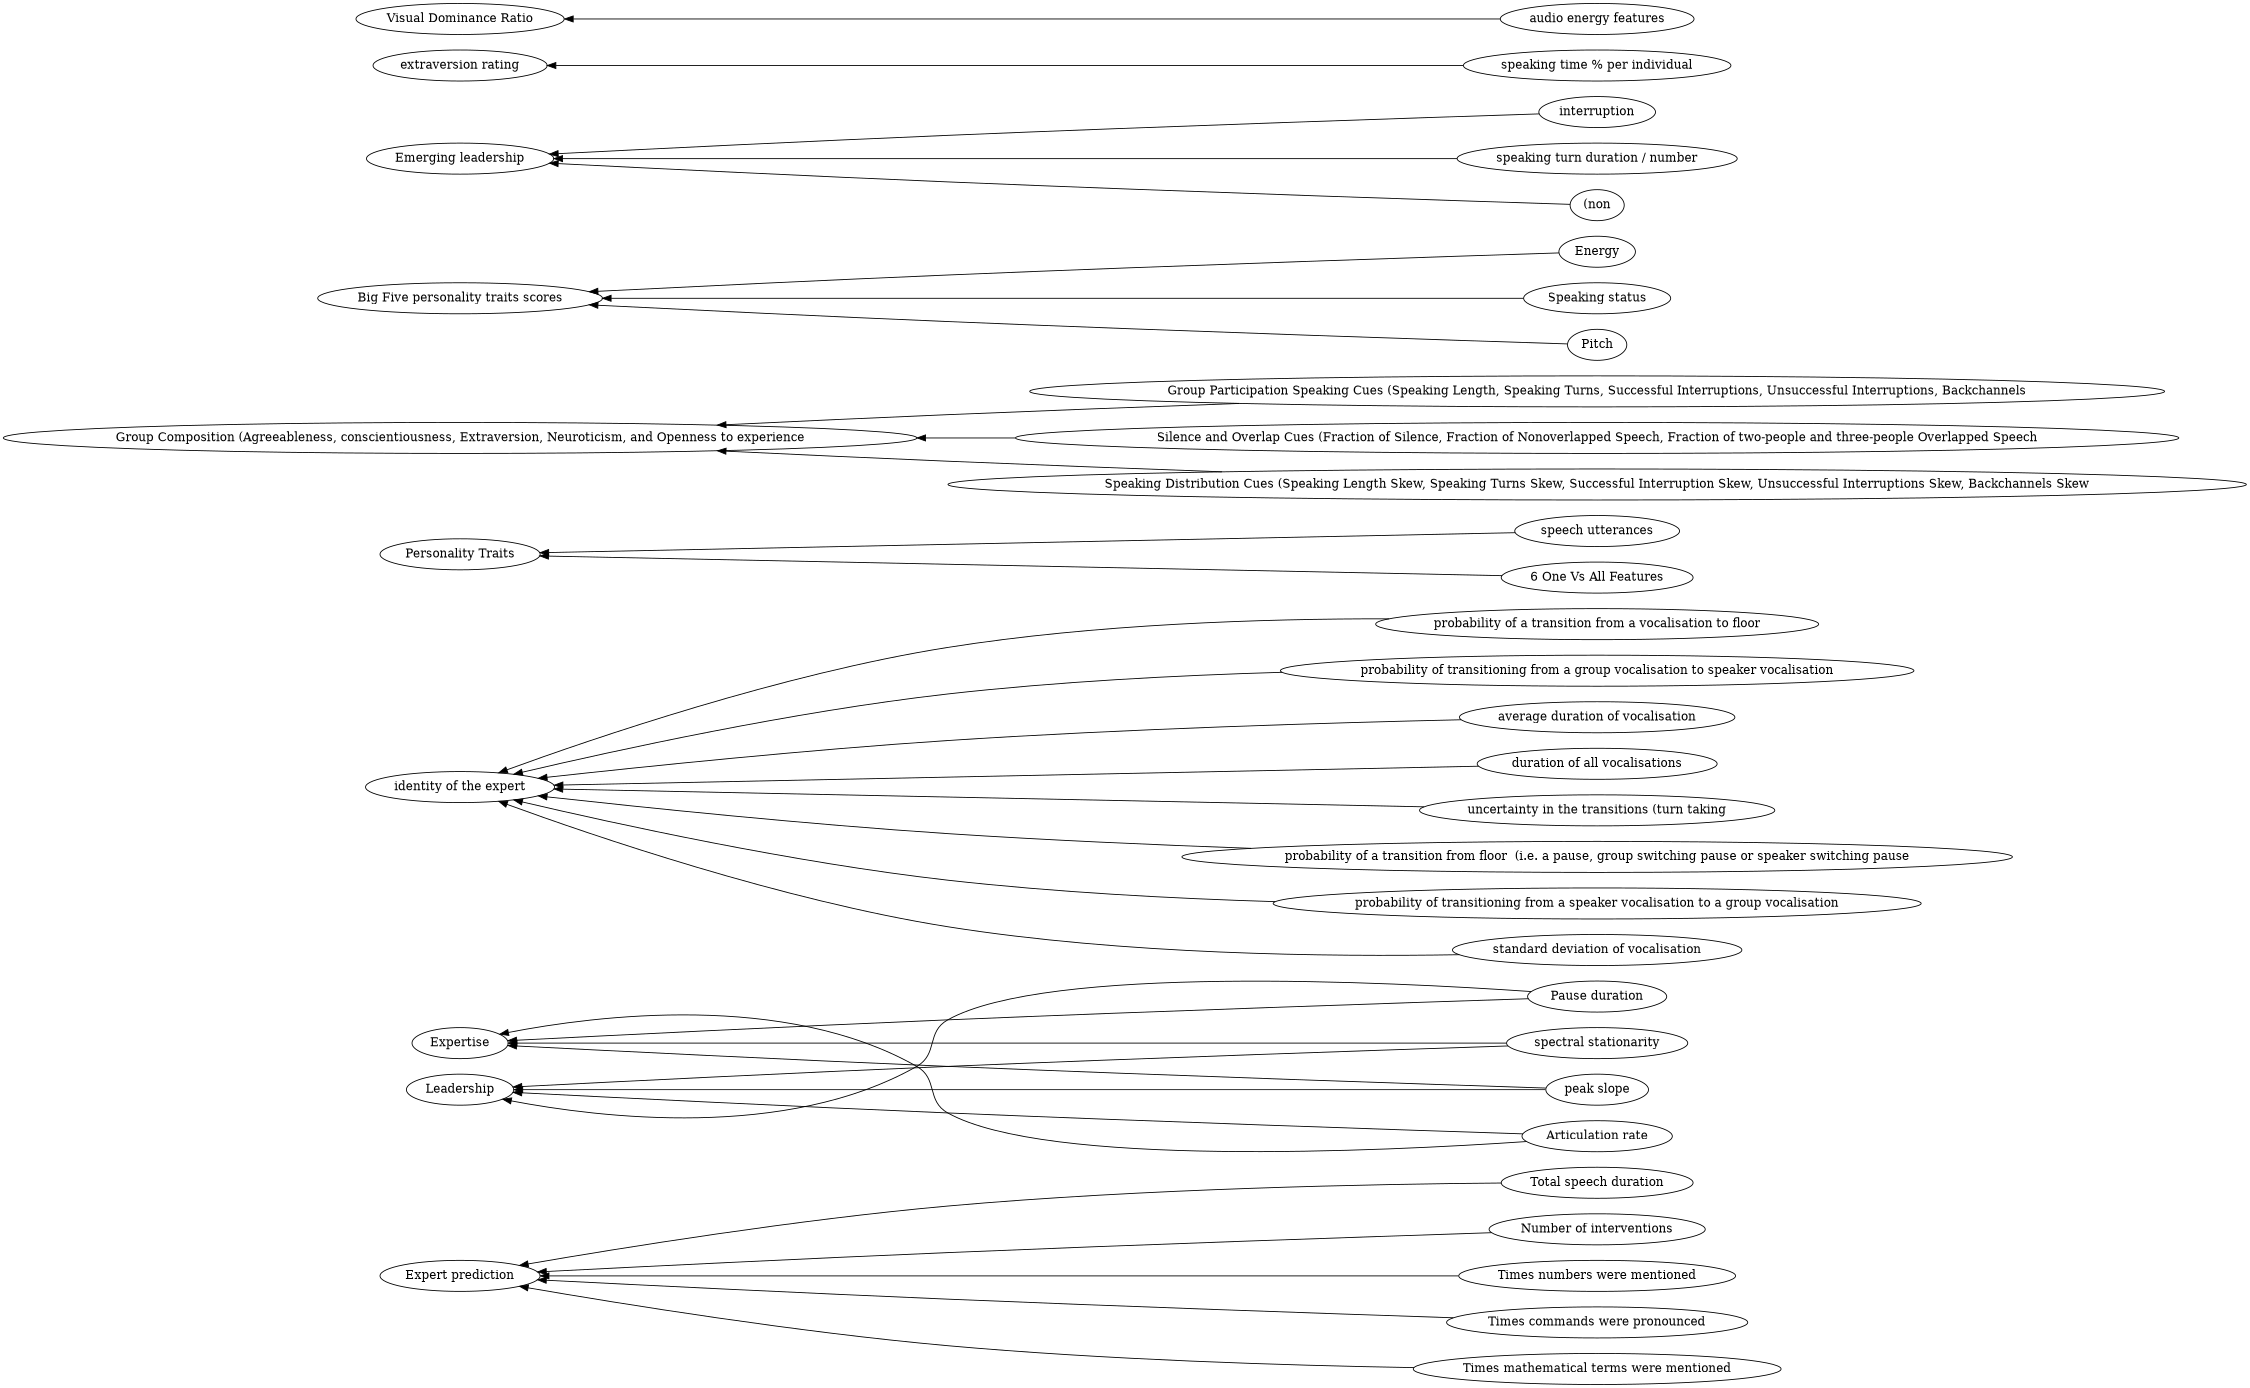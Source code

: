 digraph Test {
	rankdir=RL
	size="15,15"
	overlap=false
	splines=true
	{rank=same; "Total speech duration" "Number of interventions" "peak slope" "probability of a transition from a vocalisation to floor" "Articulation rate" "probability of transitioning from a group vocalisation to speaker vocalisation" "speech utterances" "Group Participation Speaking Cues (Speaking Length, Speaking Turns, Successful Interruptions, Unsuccessful Interruptions, Backchannels" "Energy" "average duration of vocalisation" "Silence and Overlap Cues (Fraction of Silence, Fraction of Nonoverlapped Speech, Fraction of two-people and three-people Overlapped Speech" "interruption" "duration of all vocalisations" "Times numbers were mentioned" "speaking time % per individual" "speaking turn duration / number" "Pause duration" "6 One Vs All Features" "uncertainty in the transitions (turn taking" "Times commands were pronounced" "probability of a transition from floor  (i.e. a pause, group switching pause or speaker switching pause" "probability of transitioning from a speaker vocalisation to a group vocalisation" "(non" "Speaking status" "Speaking Distribution Cues (Speaking Length Skew, Speaking Turns Skew, Successful Interruption Skew, Unsuccessful Interruptions Skew, Backchannels Skew" "Times mathematical terms were mentioned" "Pitch" "audio energy features" "standard deviation of vocalisation" "spectral stationarity";}
	{rank=same; "Expert prediction" "Group Composition (Agreeableness, conscientiousness, Extraversion, Neuroticism, and Openness to experience" "extraversion rating" "Personality Traits" "Visual Dominance Ratio" "Expertise" "Emerging leadership" "identity of the expert" "Leadership" "Big Five personality traits scores";}
	"Group Participation Speaking Cues (Speaking Length, Speaking Turns, Successful Interruptions, Unsuccessful Interruptions, Backchannels" [href="https://scholar.google.com/scholar?hl=en&q=Linking%20Speaking%20and%20Looking%20Behavior%20Patterns%20with%20Group%20Composition,%20Perception,%20and%20Performance"]
	"Group Participation Speaking Cues (Speaking Length, Speaking Turns, Successful Interruptions, Unsuccessful Interruptions, Backchannels" -> "Group Composition (Agreeableness, conscientiousness, Extraversion, Neuroticism, and Openness to experience"
	"Silence and Overlap Cues (Fraction of Silence, Fraction of Nonoverlapped Speech, Fraction of two-people and three-people Overlapped Speech" [href="https://scholar.google.com/scholar?hl=en&q=Linking%20Speaking%20and%20Looking%20Behavior%20Patterns%20with%20Group%20Composition,%20Perception,%20and%20Performance"]
	"Silence and Overlap Cues (Fraction of Silence, Fraction of Nonoverlapped Speech, Fraction of two-people and three-people Overlapped Speech" -> "Group Composition (Agreeableness, conscientiousness, Extraversion, Neuroticism, and Openness to experience"
	"Speaking Distribution Cues (Speaking Length Skew, Speaking Turns Skew, Successful Interruption Skew, Unsuccessful Interruptions Skew, Backchannels Skew" [href="https://scholar.google.com/scholar?hl=en&q=Linking%20Speaking%20and%20Looking%20Behavior%20Patterns%20with%20Group%20Composition,%20Perception,%20and%20Performance"]
	"Speaking Distribution Cues (Speaking Length Skew, Speaking Turns Skew, Successful Interruption Skew, Unsuccessful Interruptions Skew, Backchannels Skew" -> "Group Composition (Agreeableness, conscientiousness, Extraversion, Neuroticism, and Openness to experience"
	"Number of interventions" [href="https://scholar.google.com/scholar?hl=en&q=Expertise%20estimation%20based%20on%20simple%20multimodal%20features"]
	"Number of interventions" -> "Expert prediction"
	"Total speech duration" [href="https://scholar.google.com/scholar?hl=en&q=Expertise%20estimation%20based%20on%20simple%20multimodal%20features"]
	"Total speech duration" -> "Expert prediction"
	"Times numbers were mentioned" [href="https://scholar.google.com/scholar?hl=en&q=Expertise%20estimation%20based%20on%20simple%20multimodal%20features"]
	"Times numbers were mentioned" -> "Expert prediction"
	"Times mathematical terms were mentioned" [href="https://scholar.google.com/scholar?hl=en&q=Expertise%20estimation%20based%20on%20simple%20multimodal%20features"]
	"Times mathematical terms were mentioned" -> "Expert prediction"
	"Times commands were pronounced" [href="https://scholar.google.com/scholar?hl=en&q=Expertise%20estimation%20based%20on%20simple%20multimodal%20features"]
	"Times commands were pronounced" -> "Expert prediction"
	"Speaking status" [href="https://scholar.google.com/scholar?hl=en&q=Personality%20Trait%20Classification%20via%20Co-Occurrent%20Multiparty%20Multimodal%20Event%20Discovery"]
	"Speaking status" -> "Big Five personality traits scores"
	Pitch [href="https://scholar.google.com/scholar?hl=en&q=Personality%20Trait%20Classification%20via%20Co-Occurrent%20Multiparty%20Multimodal%20Event%20Discovery"]
	Pitch -> "Big Five personality traits scores"
	Energy [href="https://scholar.google.com/scholar?hl=en&q=Personality%20Trait%20Classification%20via%20Co-Occurrent%20Multiparty%20Multimodal%20Event%20Discovery"]
	Energy -> "Big Five personality traits scores"
	"duration of all vocalisations" [href="https://scholar.google.com/scholar?hl=en&q=Automatic%20identification%20of%20experts%20and%20performance%20prediction%20in%20the%20multimodal%20math%20data%20corpus%20through%20analysis%20of%20speech%20interaction."]
	"duration of all vocalisations" -> "identity of the expert"
	"average duration of vocalisation" [href="https://scholar.google.com/scholar?hl=en&q=Automatic%20identification%20of%20experts%20and%20performance%20prediction%20in%20the%20multimodal%20math%20data%20corpus%20through%20analysis%20of%20speech%20interaction."]
	"average duration of vocalisation" -> "identity of the expert"
	"standard deviation of vocalisation" [href="https://scholar.google.com/scholar?hl=en&q=Automatic%20identification%20of%20experts%20and%20performance%20prediction%20in%20the%20multimodal%20math%20data%20corpus%20through%20analysis%20of%20speech%20interaction."]
	"standard deviation of vocalisation" -> "identity of the expert"
	"probability of a transition from floor  (i.e. a pause, group switching pause or speaker switching pause" [href="https://scholar.google.com/scholar?hl=en&q=Automatic%20identification%20of%20experts%20and%20performance%20prediction%20in%20the%20multimodal%20math%20data%20corpus%20through%20analysis%20of%20speech%20interaction."]
	"probability of a transition from floor  (i.e. a pause, group switching pause or speaker switching pause" -> "identity of the expert"
	"probability of a transition from a vocalisation to floor" [href="https://scholar.google.com/scholar?hl=en&q=Automatic%20identification%20of%20experts%20and%20performance%20prediction%20in%20the%20multimodal%20math%20data%20corpus%20through%20analysis%20of%20speech%20interaction."]
	"probability of a transition from a vocalisation to floor" -> "identity of the expert"
	"probability of transitioning from a group vocalisation to speaker vocalisation" [href="https://scholar.google.com/scholar?hl=en&q=Automatic%20identification%20of%20experts%20and%20performance%20prediction%20in%20the%20multimodal%20math%20data%20corpus%20through%20analysis%20of%20speech%20interaction."]
	"probability of transitioning from a group vocalisation to speaker vocalisation" -> "identity of the expert"
	"probability of transitioning from a speaker vocalisation to a group vocalisation" [href="https://scholar.google.com/scholar?hl=en&q=Automatic%20identification%20of%20experts%20and%20performance%20prediction%20in%20the%20multimodal%20math%20data%20corpus%20through%20analysis%20of%20speech%20interaction."]
	"probability of transitioning from a speaker vocalisation to a group vocalisation" -> "identity of the expert"
	"uncertainty in the transitions (turn taking" [href="https://scholar.google.com/scholar?hl=en&q=Automatic%20identification%20of%20experts%20and%20performance%20prediction%20in%20the%20multimodal%20math%20data%20corpus%20through%20analysis%20of%20speech%20interaction."]
	"uncertainty in the transitions (turn taking" -> "identity of the expert"
	"6 One Vs All Features" [href="https://scholar.google.com/scholar?hl=en&q=Personality%20classification%20and%20behaviour%20interpretation:%20An%20approach%20based%20on%20feature%20categories"]
	"6 One Vs All Features" -> "Personality Traits"
	"audio energy features" [href="https://scholar.google.com/scholar?hl=en&q=Investigating%20Automatic%20Dominance%20Estimation%20in%20Groups%20From%20Visual%20Attention%20and%20Speaking%20Activity"]
	"audio energy features" -> "Visual Dominance Ratio"
	"speech utterances" [href="https://scholar.google.com/scholar?hl=en&q=Using%20Interlocutor-Modulated%20Attention%20BLSTM%20to%20Predict%20Personality%20Traits%20in%20Small%20Group%20Interaction"]
	"speech utterances" -> "Personality Traits"
	"Pause duration" [href="https://scholar.google.com/scholar?hl=en&q=Multimodal%20prediction%20of%20expertise%20and%20leadership%20in%20learning%20groups"]
	"Pause duration" -> Leadership
	"Articulation rate" [href="https://scholar.google.com/scholar?hl=en&q=Multimodal%20prediction%20of%20expertise%20and%20leadership%20in%20learning%20groups"]
	"Articulation rate" -> Leadership
	"peak slope" [href="https://scholar.google.com/scholar?hl=en&q=Multimodal%20prediction%20of%20expertise%20and%20leadership%20in%20learning%20groups"]
	"peak slope" -> Leadership
	"spectral stationarity" [href="https://scholar.google.com/scholar?hl=en&q=Multimodal%20prediction%20of%20expertise%20and%20leadership%20in%20learning%20groups"]
	"spectral stationarity" -> Leadership
	"peak slope" [href="https://scholar.google.com/scholar?hl=en&q=Multimodal%20prediction%20of%20expertise%20and%20leadership%20in%20learning%20groups"]
	"peak slope" -> Expertise
	"Articulation rate" [href="https://scholar.google.com/scholar?hl=en&q=Multimodal%20prediction%20of%20expertise%20and%20leadership%20in%20learning%20groups"]
	"Articulation rate" -> Expertise
	"Pause duration" [href="https://scholar.google.com/scholar?hl=en&q=Multimodal%20prediction%20of%20expertise%20and%20leadership%20in%20learning%20groups"]
	"Pause duration" -> Expertise
	"spectral stationarity" [href="https://scholar.google.com/scholar?hl=en&q=Multimodal%20prediction%20of%20expertise%20and%20leadership%20in%20learning%20groups"]
	"spectral stationarity" -> Expertise
	"(non" [href="https://scholar.google.com/scholar?hl=en&q=Moving%20as%20a%20Leader:%20Detecting%20Emergent%20Leadership%20in%20Small%20Groups%20using%20Body%20Pose"]
	"(non" -> "Emerging leadership"
	"speaking turn duration / number" [href="https://scholar.google.com/scholar?hl=en&q=Moving%20as%20a%20Leader:%20Detecting%20Emergent%20Leadership%20in%20Small%20Groups%20using%20Body%20Pose"]
	"speaking turn duration / number" -> "Emerging leadership"
	interruption [href="https://scholar.google.com/scholar?hl=en&q=Moving%20as%20a%20Leader:%20Detecting%20Emergent%20Leadership%20in%20Small%20Groups%20using%20Body%20Pose"]
	interruption -> "Emerging leadership"
	"speaking time % per individual" [href="https://scholar.google.com/scholar?hl=en&q=Employing%20Social%20Gaze%20and%20Speaking%20Activity%20for%20Automatic%20Determination%20of%20the%20Extraversion%20Trait"]
	"speaking time % per individual" -> "extraversion rating"
}
